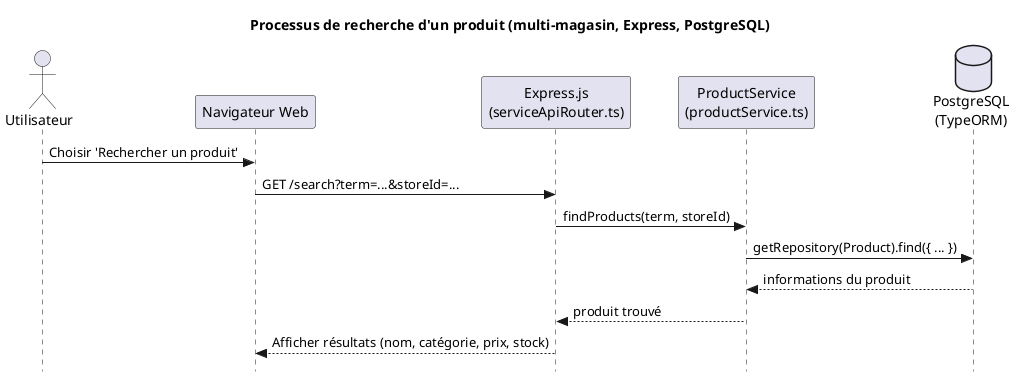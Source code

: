 @startuml Processus de recherche d'un produit

skinparam style strictuml

title Processus de recherche d'un produit (multi-magasin, Express, PostgreSQL)

actor Utilisateur
participant "Navigateur Web" as Web
participant "Express.js\n(serviceApiRouter.ts)" as Express
participant "ProductService\n(productService.ts)" as ProductService
database "PostgreSQL\n(TypeORM)" as Database

Utilisateur -> Web : Choisir 'Rechercher un produit'
Web -> Express : GET /search?term=...&storeId=...
Express -> ProductService : findProducts(term, storeId)
ProductService -> Database : getRepository(Product).find({ ... })
Database --> ProductService : informations du produit
ProductService --> Express : produit trouvé
Express --> Web : Afficher résultats (nom, catégorie, prix, stock)

@enduml